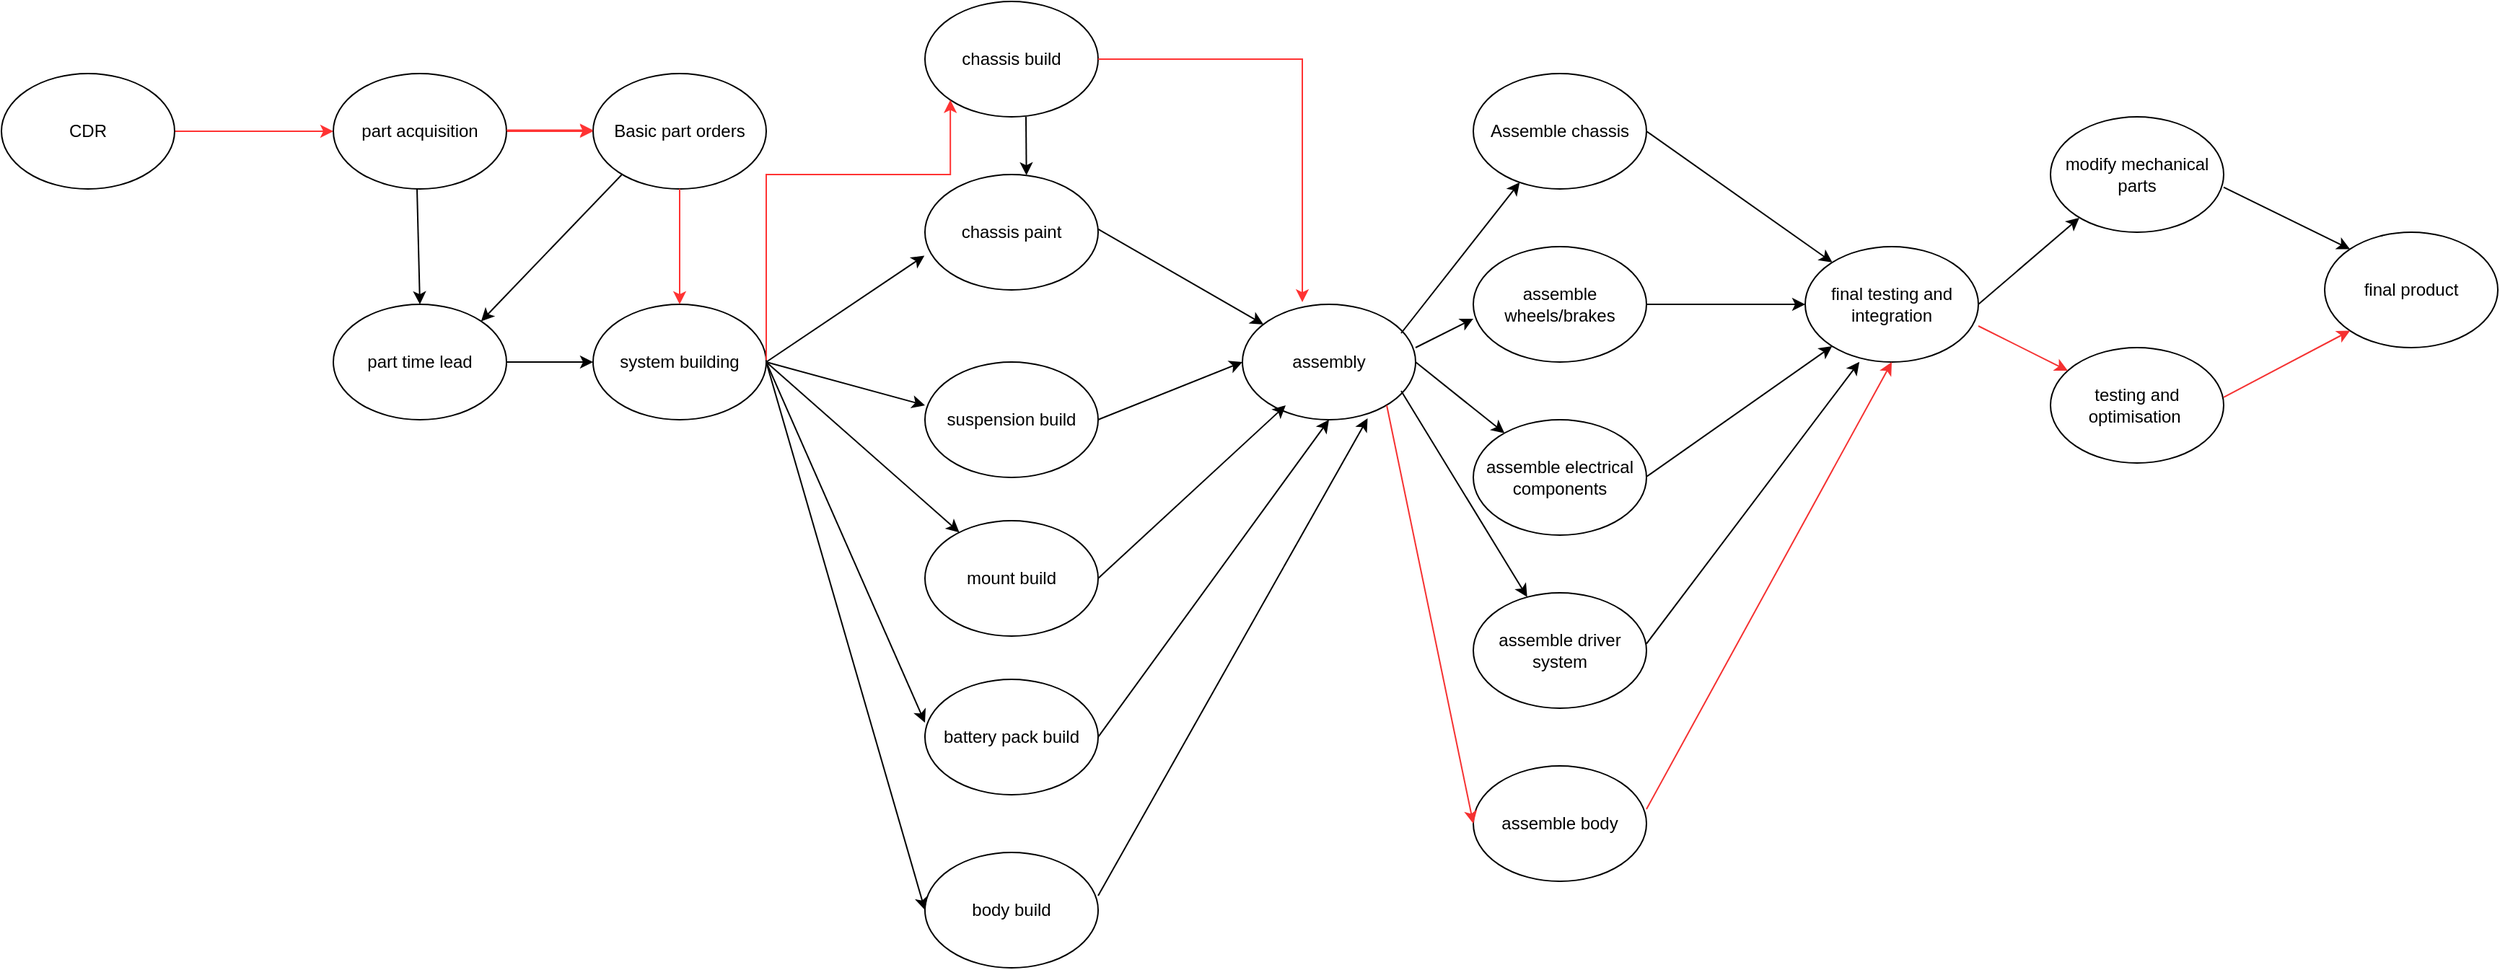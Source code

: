 <mxfile version="15.5.8" type="github">
  <diagram id="_fmpVsAn4_uURuPJqWRr" name="Page-1">
    <mxGraphModel dx="2580" dy="898" grid="1" gridSize="10" guides="1" tooltips="1" connect="1" arrows="1" fold="1" page="1" pageScale="1" pageWidth="850" pageHeight="1100" math="0" shadow="0">
      <root>
        <mxCell id="0" />
        <mxCell id="1" parent="0" />
        <mxCell id="2kePjKWNh7eB1zboFR4R-68" style="edgeStyle=orthogonalEdgeStyle;rounded=0;orthogonalLoop=1;jettySize=auto;html=1;exitX=1;exitY=0.5;exitDx=0;exitDy=0;entryX=0;entryY=0.5;entryDx=0;entryDy=0;strokeColor=#FF3333;" edge="1" parent="1" source="2kePjKWNh7eB1zboFR4R-1" target="2kePjKWNh7eB1zboFR4R-24">
          <mxGeometry relative="1" as="geometry" />
        </mxCell>
        <mxCell id="2kePjKWNh7eB1zboFR4R-1" value="CDR" style="ellipse;whiteSpace=wrap;html=1;" vertex="1" parent="1">
          <mxGeometry x="-30" y="600" width="120" height="80" as="geometry" />
        </mxCell>
        <mxCell id="2kePjKWNh7eB1zboFR4R-4" value="Basic part orders" style="ellipse;whiteSpace=wrap;html=1;" vertex="1" parent="1">
          <mxGeometry x="380" y="600" width="120" height="80" as="geometry" />
        </mxCell>
        <mxCell id="2kePjKWNh7eB1zboFR4R-6" value="part time lead" style="ellipse;whiteSpace=wrap;html=1;" vertex="1" parent="1">
          <mxGeometry x="200" y="760" width="120" height="80" as="geometry" />
        </mxCell>
        <mxCell id="2kePjKWNh7eB1zboFR4R-7" value="chassis build" style="ellipse;whiteSpace=wrap;html=1;" vertex="1" parent="1">
          <mxGeometry x="610" y="550" width="120" height="80" as="geometry" />
        </mxCell>
        <mxCell id="2kePjKWNh7eB1zboFR4R-8" value="chassis paint" style="ellipse;whiteSpace=wrap;html=1;" vertex="1" parent="1">
          <mxGeometry x="610" y="670" width="120" height="80" as="geometry" />
        </mxCell>
        <mxCell id="2kePjKWNh7eB1zboFR4R-9" value="suspension build" style="ellipse;whiteSpace=wrap;html=1;" vertex="1" parent="1">
          <mxGeometry x="610" y="800" width="120" height="80" as="geometry" />
        </mxCell>
        <mxCell id="2kePjKWNh7eB1zboFR4R-10" value="mount build" style="ellipse;whiteSpace=wrap;html=1;" vertex="1" parent="1">
          <mxGeometry x="610" y="910" width="120" height="80" as="geometry" />
        </mxCell>
        <mxCell id="2kePjKWNh7eB1zboFR4R-11" value="battery pack build" style="ellipse;whiteSpace=wrap;html=1;" vertex="1" parent="1">
          <mxGeometry x="610" y="1020" width="120" height="80" as="geometry" />
        </mxCell>
        <mxCell id="2kePjKWNh7eB1zboFR4R-12" value="body build" style="ellipse;whiteSpace=wrap;html=1;" vertex="1" parent="1">
          <mxGeometry x="610" y="1140" width="120" height="80" as="geometry" />
        </mxCell>
        <mxCell id="2kePjKWNh7eB1zboFR4R-13" value="Assemble chassis" style="ellipse;whiteSpace=wrap;html=1;" vertex="1" parent="1">
          <mxGeometry x="990" y="600" width="120" height="80" as="geometry" />
        </mxCell>
        <mxCell id="2kePjKWNh7eB1zboFR4R-14" value="assemble wheels/brakes" style="ellipse;whiteSpace=wrap;html=1;" vertex="1" parent="1">
          <mxGeometry x="990" y="720" width="120" height="80" as="geometry" />
        </mxCell>
        <mxCell id="2kePjKWNh7eB1zboFR4R-15" value="assemble electrical components" style="ellipse;whiteSpace=wrap;html=1;" vertex="1" parent="1">
          <mxGeometry x="990" y="840" width="120" height="80" as="geometry" />
        </mxCell>
        <mxCell id="2kePjKWNh7eB1zboFR4R-16" value="assemble driver system" style="ellipse;whiteSpace=wrap;html=1;" vertex="1" parent="1">
          <mxGeometry x="990" y="960" width="120" height="80" as="geometry" />
        </mxCell>
        <mxCell id="2kePjKWNh7eB1zboFR4R-17" value="assemble body" style="ellipse;whiteSpace=wrap;html=1;" vertex="1" parent="1">
          <mxGeometry x="990" y="1080" width="120" height="80" as="geometry" />
        </mxCell>
        <mxCell id="2kePjKWNh7eB1zboFR4R-76" value="" style="edgeStyle=orthogonalEdgeStyle;rounded=0;orthogonalLoop=1;jettySize=auto;html=1;strokeColor=#FF3333;" edge="1" parent="1" source="2kePjKWNh7eB1zboFR4R-24" target="2kePjKWNh7eB1zboFR4R-4">
          <mxGeometry relative="1" as="geometry" />
        </mxCell>
        <mxCell id="2kePjKWNh7eB1zboFR4R-24" value="part acquisition" style="ellipse;whiteSpace=wrap;html=1;" vertex="1" parent="1">
          <mxGeometry x="200" y="600" width="120" height="80" as="geometry" />
        </mxCell>
        <mxCell id="2kePjKWNh7eB1zboFR4R-26" value="" style="endArrow=classic;html=1;rounded=0;entryX=0.5;entryY=0;entryDx=0;entryDy=0;" edge="1" parent="1" target="2kePjKWNh7eB1zboFR4R-6">
          <mxGeometry width="50" height="50" relative="1" as="geometry">
            <mxPoint x="258" y="680" as="sourcePoint" />
            <mxPoint x="290" y="757" as="targetPoint" />
          </mxGeometry>
        </mxCell>
        <mxCell id="2kePjKWNh7eB1zboFR4R-27" value="system building" style="ellipse;whiteSpace=wrap;html=1;" vertex="1" parent="1">
          <mxGeometry x="380" y="760" width="120" height="80" as="geometry" />
        </mxCell>
        <mxCell id="2kePjKWNh7eB1zboFR4R-30" value="" style="endArrow=classic;html=1;rounded=0;entryX=0;entryY=0.5;entryDx=0;entryDy=0;" edge="1" parent="1" target="2kePjKWNh7eB1zboFR4R-27">
          <mxGeometry width="50" height="50" relative="1" as="geometry">
            <mxPoint x="320" y="800" as="sourcePoint" />
            <mxPoint x="370" y="750" as="targetPoint" />
          </mxGeometry>
        </mxCell>
        <mxCell id="2kePjKWNh7eB1zboFR4R-32" value="" style="endArrow=classic;html=1;rounded=0;entryX=-0.003;entryY=0.703;entryDx=0;entryDy=0;entryPerimeter=0;" edge="1" parent="1" target="2kePjKWNh7eB1zboFR4R-8">
          <mxGeometry width="50" height="50" relative="1" as="geometry">
            <mxPoint x="500" y="800" as="sourcePoint" />
            <mxPoint x="550" y="750" as="targetPoint" />
          </mxGeometry>
        </mxCell>
        <mxCell id="2kePjKWNh7eB1zboFR4R-33" value="" style="endArrow=classic;html=1;rounded=0;entryX=0;entryY=0.375;entryDx=0;entryDy=0;entryPerimeter=0;exitX=1;exitY=0.5;exitDx=0;exitDy=0;" edge="1" parent="1" source="2kePjKWNh7eB1zboFR4R-27" target="2kePjKWNh7eB1zboFR4R-9">
          <mxGeometry width="50" height="50" relative="1" as="geometry">
            <mxPoint x="510" y="810" as="sourcePoint" />
            <mxPoint x="619.64" y="736.24" as="targetPoint" />
          </mxGeometry>
        </mxCell>
        <mxCell id="2kePjKWNh7eB1zboFR4R-34" value="" style="endArrow=classic;html=1;rounded=0;exitX=1;exitY=0.5;exitDx=0;exitDy=0;" edge="1" parent="1" target="2kePjKWNh7eB1zboFR4R-10">
          <mxGeometry width="50" height="50" relative="1" as="geometry">
            <mxPoint x="500" y="800" as="sourcePoint" />
            <mxPoint x="610" y="830" as="targetPoint" />
          </mxGeometry>
        </mxCell>
        <mxCell id="2kePjKWNh7eB1zboFR4R-35" value="" style="endArrow=classic;html=1;rounded=0;entryX=0;entryY=0.375;entryDx=0;entryDy=0;entryPerimeter=0;exitX=1;exitY=0.5;exitDx=0;exitDy=0;" edge="1" parent="1" target="2kePjKWNh7eB1zboFR4R-11">
          <mxGeometry width="50" height="50" relative="1" as="geometry">
            <mxPoint x="500" y="800" as="sourcePoint" />
            <mxPoint x="610" y="830" as="targetPoint" />
          </mxGeometry>
        </mxCell>
        <mxCell id="2kePjKWNh7eB1zboFR4R-38" value="assembly&lt;br&gt;" style="ellipse;whiteSpace=wrap;html=1;" vertex="1" parent="1">
          <mxGeometry x="830" y="760" width="120" height="80" as="geometry" />
        </mxCell>
        <mxCell id="2kePjKWNh7eB1zboFR4R-40" value="" style="endArrow=classic;html=1;rounded=0;" edge="1" parent="1" target="2kePjKWNh7eB1zboFR4R-38">
          <mxGeometry width="50" height="50" relative="1" as="geometry">
            <mxPoint x="730" y="707.84" as="sourcePoint" />
            <mxPoint x="866.36" y="880.0" as="targetPoint" />
          </mxGeometry>
        </mxCell>
        <mxCell id="2kePjKWNh7eB1zboFR4R-41" value="" style="endArrow=classic;html=1;rounded=0;entryX=0;entryY=0.5;entryDx=0;entryDy=0;" edge="1" parent="1" target="2kePjKWNh7eB1zboFR4R-38">
          <mxGeometry width="50" height="50" relative="1" as="geometry">
            <mxPoint x="730" y="840.0" as="sourcePoint" />
            <mxPoint x="844.565" y="906.035" as="targetPoint" />
          </mxGeometry>
        </mxCell>
        <mxCell id="2kePjKWNh7eB1zboFR4R-42" value="" style="endArrow=classic;html=1;rounded=0;" edge="1" parent="1">
          <mxGeometry width="50" height="50" relative="1" as="geometry">
            <mxPoint x="730" y="950" as="sourcePoint" />
            <mxPoint x="860" y="830" as="targetPoint" />
          </mxGeometry>
        </mxCell>
        <mxCell id="2kePjKWNh7eB1zboFR4R-43" value="" style="endArrow=classic;html=1;rounded=0;entryX=0.5;entryY=1;entryDx=0;entryDy=0;" edge="1" parent="1" target="2kePjKWNh7eB1zboFR4R-38">
          <mxGeometry width="50" height="50" relative="1" as="geometry">
            <mxPoint x="730" y="1060" as="sourcePoint" />
            <mxPoint x="860" y="940" as="targetPoint" />
          </mxGeometry>
        </mxCell>
        <mxCell id="2kePjKWNh7eB1zboFR4R-44" value="" style="endArrow=classic;html=1;rounded=0;entryX=0.723;entryY=0.988;entryDx=0;entryDy=0;entryPerimeter=0;" edge="1" parent="1" target="2kePjKWNh7eB1zboFR4R-38">
          <mxGeometry width="50" height="50" relative="1" as="geometry">
            <mxPoint x="730" y="1170" as="sourcePoint" />
            <mxPoint x="890" y="950" as="targetPoint" />
          </mxGeometry>
        </mxCell>
        <mxCell id="2kePjKWNh7eB1zboFR4R-45" value="" style="endArrow=classic;html=1;rounded=0;entryX=0;entryY=0.5;entryDx=0;entryDy=0;exitX=1;exitY=0.5;exitDx=0;exitDy=0;" edge="1" parent="1" target="2kePjKWNh7eB1zboFR4R-12">
          <mxGeometry width="50" height="50" relative="1" as="geometry">
            <mxPoint x="500" y="800" as="sourcePoint" />
            <mxPoint x="610" y="1050" as="targetPoint" />
          </mxGeometry>
        </mxCell>
        <mxCell id="2kePjKWNh7eB1zboFR4R-46" value="" style="endArrow=classic;html=1;rounded=0;" edge="1" parent="1">
          <mxGeometry width="50" height="50" relative="1" as="geometry">
            <mxPoint x="950" y="790" as="sourcePoint" />
            <mxPoint x="990" y="770" as="targetPoint" />
          </mxGeometry>
        </mxCell>
        <mxCell id="2kePjKWNh7eB1zboFR4R-47" value="" style="endArrow=classic;html=1;rounded=0;" edge="1" parent="1" target="2kePjKWNh7eB1zboFR4R-13">
          <mxGeometry width="50" height="50" relative="1" as="geometry">
            <mxPoint x="940" y="780" as="sourcePoint" />
            <mxPoint x="980" y="760" as="targetPoint" />
          </mxGeometry>
        </mxCell>
        <mxCell id="2kePjKWNh7eB1zboFR4R-48" value="" style="endArrow=classic;html=1;rounded=0;" edge="1" parent="1" target="2kePjKWNh7eB1zboFR4R-15">
          <mxGeometry width="50" height="50" relative="1" as="geometry">
            <mxPoint x="950" y="800" as="sourcePoint" />
            <mxPoint x="1032.16" y="695.433" as="targetPoint" />
          </mxGeometry>
        </mxCell>
        <mxCell id="2kePjKWNh7eB1zboFR4R-49" value="" style="endArrow=classic;html=1;rounded=0;" edge="1" parent="1" target="2kePjKWNh7eB1zboFR4R-16">
          <mxGeometry width="50" height="50" relative="1" as="geometry">
            <mxPoint x="940" y="820" as="sourcePoint" />
            <mxPoint x="1001.589" y="869.271" as="targetPoint" />
          </mxGeometry>
        </mxCell>
        <mxCell id="2kePjKWNh7eB1zboFR4R-51" value="final testing and integration" style="ellipse;whiteSpace=wrap;html=1;" vertex="1" parent="1">
          <mxGeometry x="1220" y="720" width="120" height="80" as="geometry" />
        </mxCell>
        <mxCell id="2kePjKWNh7eB1zboFR4R-52" value="" style="endArrow=classic;html=1;rounded=0;" edge="1" parent="1" target="2kePjKWNh7eB1zboFR4R-51">
          <mxGeometry width="50" height="50" relative="1" as="geometry">
            <mxPoint x="1110" y="640" as="sourcePoint" />
            <mxPoint x="1160" y="590" as="targetPoint" />
          </mxGeometry>
        </mxCell>
        <mxCell id="2kePjKWNh7eB1zboFR4R-54" value="" style="endArrow=classic;html=1;rounded=0;entryX=0;entryY=0.5;entryDx=0;entryDy=0;" edge="1" parent="1" target="2kePjKWNh7eB1zboFR4R-51">
          <mxGeometry width="50" height="50" relative="1" as="geometry">
            <mxPoint x="1110" y="760" as="sourcePoint" />
            <mxPoint x="1238.803" y="850.919" as="targetPoint" />
          </mxGeometry>
        </mxCell>
        <mxCell id="2kePjKWNh7eB1zboFR4R-55" value="" style="endArrow=classic;html=1;rounded=0;" edge="1" parent="1" target="2kePjKWNh7eB1zboFR4R-51">
          <mxGeometry width="50" height="50" relative="1" as="geometry">
            <mxPoint x="1110" y="879.5" as="sourcePoint" />
            <mxPoint x="1220" y="879.5" as="targetPoint" />
          </mxGeometry>
        </mxCell>
        <mxCell id="2kePjKWNh7eB1zboFR4R-56" value="" style="endArrow=classic;html=1;rounded=0;entryX=0.313;entryY=0.998;entryDx=0;entryDy=0;entryPerimeter=0;" edge="1" parent="1" target="2kePjKWNh7eB1zboFR4R-51">
          <mxGeometry width="50" height="50" relative="1" as="geometry">
            <mxPoint x="1110" y="995.27" as="sourcePoint" />
            <mxPoint x="1238.621" y="904.736" as="targetPoint" />
          </mxGeometry>
        </mxCell>
        <mxCell id="2kePjKWNh7eB1zboFR4R-58" value="" style="endArrow=classic;html=1;rounded=0;" edge="1" parent="1">
          <mxGeometry width="50" height="50" relative="1" as="geometry">
            <mxPoint x="1340" y="760" as="sourcePoint" />
            <mxPoint x="1410" y="700" as="targetPoint" />
          </mxGeometry>
        </mxCell>
        <mxCell id="2kePjKWNh7eB1zboFR4R-59" value="modify mechanical parts" style="ellipse;whiteSpace=wrap;html=1;" vertex="1" parent="1">
          <mxGeometry x="1390" y="630" width="120" height="80" as="geometry" />
        </mxCell>
        <mxCell id="2kePjKWNh7eB1zboFR4R-60" value="testing and optimisation&amp;nbsp;" style="ellipse;whiteSpace=wrap;html=1;" vertex="1" parent="1">
          <mxGeometry x="1390" y="790" width="120" height="80" as="geometry" />
        </mxCell>
        <mxCell id="2kePjKWNh7eB1zboFR4R-63" value="final product" style="ellipse;whiteSpace=wrap;html=1;" vertex="1" parent="1">
          <mxGeometry x="1580" y="710" width="120" height="80" as="geometry" />
        </mxCell>
        <mxCell id="2kePjKWNh7eB1zboFR4R-66" value="" style="endArrow=classic;html=1;rounded=0;entryX=0;entryY=0;entryDx=0;entryDy=0;" edge="1" parent="1" target="2kePjKWNh7eB1zboFR4R-63">
          <mxGeometry width="50" height="50" relative="1" as="geometry">
            <mxPoint x="1510" y="678.82" as="sourcePoint" />
            <mxPoint x="1594.63" y="629.995" as="targetPoint" />
          </mxGeometry>
        </mxCell>
        <mxCell id="2kePjKWNh7eB1zboFR4R-70" style="edgeStyle=orthogonalEdgeStyle;rounded=0;orthogonalLoop=1;jettySize=auto;html=1;exitX=1;exitY=0.5;exitDx=0;exitDy=0;strokeColor=#FF3333;" edge="1" parent="1">
          <mxGeometry relative="1" as="geometry">
            <mxPoint x="320" y="639.29" as="sourcePoint" />
            <mxPoint x="380" y="639.29" as="targetPoint" />
          </mxGeometry>
        </mxCell>
        <mxCell id="2kePjKWNh7eB1zboFR4R-71" style="edgeStyle=orthogonalEdgeStyle;rounded=0;orthogonalLoop=1;jettySize=auto;html=1;entryX=0.5;entryY=0;entryDx=0;entryDy=0;strokeColor=#FF3333;exitX=0.5;exitY=1;exitDx=0;exitDy=0;" edge="1" parent="1" source="2kePjKWNh7eB1zboFR4R-4" target="2kePjKWNh7eB1zboFR4R-27">
          <mxGeometry relative="1" as="geometry">
            <mxPoint x="440" y="690" as="sourcePoint" />
            <mxPoint x="540" y="680" as="targetPoint" />
          </mxGeometry>
        </mxCell>
        <mxCell id="2kePjKWNh7eB1zboFR4R-75" style="edgeStyle=orthogonalEdgeStyle;rounded=0;orthogonalLoop=1;jettySize=auto;html=1;exitX=1;exitY=0.5;exitDx=0;exitDy=0;strokeColor=#FF3333;entryX=0;entryY=1;entryDx=0;entryDy=0;" edge="1" parent="1" target="2kePjKWNh7eB1zboFR4R-7">
          <mxGeometry relative="1" as="geometry">
            <mxPoint x="500" y="798.57" as="sourcePoint" />
            <mxPoint x="560" y="798.57" as="targetPoint" />
            <Array as="points">
              <mxPoint x="500" y="670" />
              <mxPoint x="628" y="670" />
            </Array>
          </mxGeometry>
        </mxCell>
        <mxCell id="2kePjKWNh7eB1zboFR4R-77" style="edgeStyle=orthogonalEdgeStyle;rounded=0;orthogonalLoop=1;jettySize=auto;html=1;exitX=1;exitY=0.5;exitDx=0;exitDy=0;entryX=0.346;entryY=-0.018;entryDx=0;entryDy=0;strokeColor=#FF3333;entryPerimeter=0;" edge="1" parent="1" source="2kePjKWNh7eB1zboFR4R-7" target="2kePjKWNh7eB1zboFR4R-38">
          <mxGeometry relative="1" as="geometry">
            <mxPoint x="740" y="589.29" as="sourcePoint" />
            <mxPoint x="850" y="589.29" as="targetPoint" />
          </mxGeometry>
        </mxCell>
        <mxCell id="2kePjKWNh7eB1zboFR4R-79" value="" style="endArrow=classic;html=1;rounded=0;strokeColor=#000000;entryX=0.586;entryY=0.007;entryDx=0;entryDy=0;entryPerimeter=0;" edge="1" parent="1" target="2kePjKWNh7eB1zboFR4R-8">
          <mxGeometry width="50" height="50" relative="1" as="geometry">
            <mxPoint x="680" y="630" as="sourcePoint" />
            <mxPoint x="730" y="580" as="targetPoint" />
          </mxGeometry>
        </mxCell>
        <mxCell id="2kePjKWNh7eB1zboFR4R-80" value="" style="endArrow=classic;html=1;rounded=0;strokeColor=#000000;entryX=1;entryY=0;entryDx=0;entryDy=0;" edge="1" parent="1" target="2kePjKWNh7eB1zboFR4R-6">
          <mxGeometry width="50" height="50" relative="1" as="geometry">
            <mxPoint x="400" y="670" as="sourcePoint" />
            <mxPoint x="450" y="620" as="targetPoint" />
          </mxGeometry>
        </mxCell>
        <mxCell id="2kePjKWNh7eB1zboFR4R-81" value="" style="endArrow=classic;html=1;rounded=0;strokeColor=#F53131;entryX=0;entryY=0.5;entryDx=0;entryDy=0;" edge="1" parent="1" target="2kePjKWNh7eB1zboFR4R-17">
          <mxGeometry width="50" height="50" relative="1" as="geometry">
            <mxPoint x="930" y="830" as="sourcePoint" />
            <mxPoint x="980" y="780" as="targetPoint" />
          </mxGeometry>
        </mxCell>
        <mxCell id="2kePjKWNh7eB1zboFR4R-82" value="" style="endArrow=classic;html=1;rounded=0;strokeColor=#F53131;entryX=0.5;entryY=1;entryDx=0;entryDy=0;" edge="1" parent="1" target="2kePjKWNh7eB1zboFR4R-51">
          <mxGeometry width="50" height="50" relative="1" as="geometry">
            <mxPoint x="1110" y="1110" as="sourcePoint" />
            <mxPoint x="1160" y="1060" as="targetPoint" />
          </mxGeometry>
        </mxCell>
        <mxCell id="2kePjKWNh7eB1zboFR4R-83" value="" style="endArrow=classic;html=1;rounded=0;strokeColor=#F53131;" edge="1" parent="1" target="2kePjKWNh7eB1zboFR4R-60">
          <mxGeometry width="50" height="50" relative="1" as="geometry">
            <mxPoint x="1340" y="775" as="sourcePoint" />
            <mxPoint x="1390" y="725" as="targetPoint" />
          </mxGeometry>
        </mxCell>
        <mxCell id="2kePjKWNh7eB1zboFR4R-85" value="" style="endArrow=classic;html=1;rounded=0;strokeColor=#F53131;entryX=0;entryY=1;entryDx=0;entryDy=0;" edge="1" parent="1" target="2kePjKWNh7eB1zboFR4R-63">
          <mxGeometry width="50" height="50" relative="1" as="geometry">
            <mxPoint x="1510" y="824.4" as="sourcePoint" />
            <mxPoint x="1571.775" y="855.601" as="targetPoint" />
          </mxGeometry>
        </mxCell>
      </root>
    </mxGraphModel>
  </diagram>
</mxfile>
